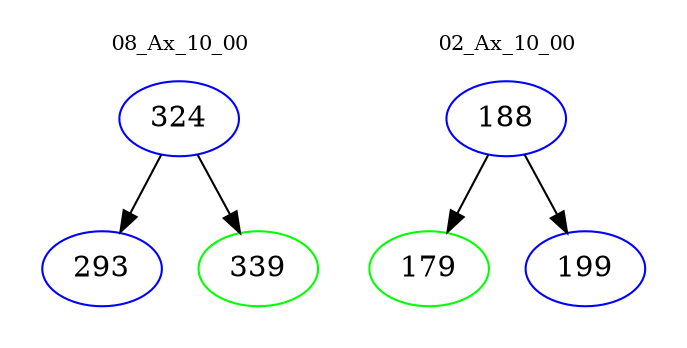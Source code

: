digraph{
subgraph cluster_0 {
color = white
label = "08_Ax_10_00";
fontsize=10;
T0_324 [label="324", color="blue"]
T0_324 -> T0_293 [color="black"]
T0_293 [label="293", color="blue"]
T0_324 -> T0_339 [color="black"]
T0_339 [label="339", color="green"]
}
subgraph cluster_1 {
color = white
label = "02_Ax_10_00";
fontsize=10;
T1_188 [label="188", color="blue"]
T1_188 -> T1_179 [color="black"]
T1_179 [label="179", color="green"]
T1_188 -> T1_199 [color="black"]
T1_199 [label="199", color="blue"]
}
}
